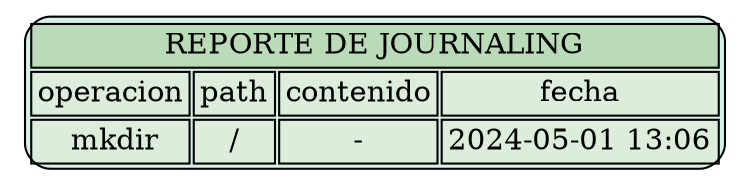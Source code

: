 digraph G {
  node0 [shape=none label=<
  <TABLE style="rounded" bgcolor=" #d5f2e9 ">
  <TR>
  <TD COLSPAN = '4' bgcolor="  #badbb8 ">REPORTE DE JOURNALING</TD>
  </TR>
<TR>
<TD bgcolor="  #dceddb  ">operacion</TD>
  <TD bgcolor="  #dceddb ">path</TD>
    <TD bgcolor="  #dceddb ">contenido</TD>
      <TD bgcolor="  #dceddb ">fecha</TD>
  </TR>
  <TR>
<TD bgcolor="  #dceddb  "> mkdir</TD>
  <TD bgcolor="  #dceddb ">/</TD>
    <TD bgcolor="  #dceddb ">-</TD>
      <TD bgcolor="  #dceddb ">2024-05-01 13:06</TD>
  </TR>
  
    </TABLE>>];

}
